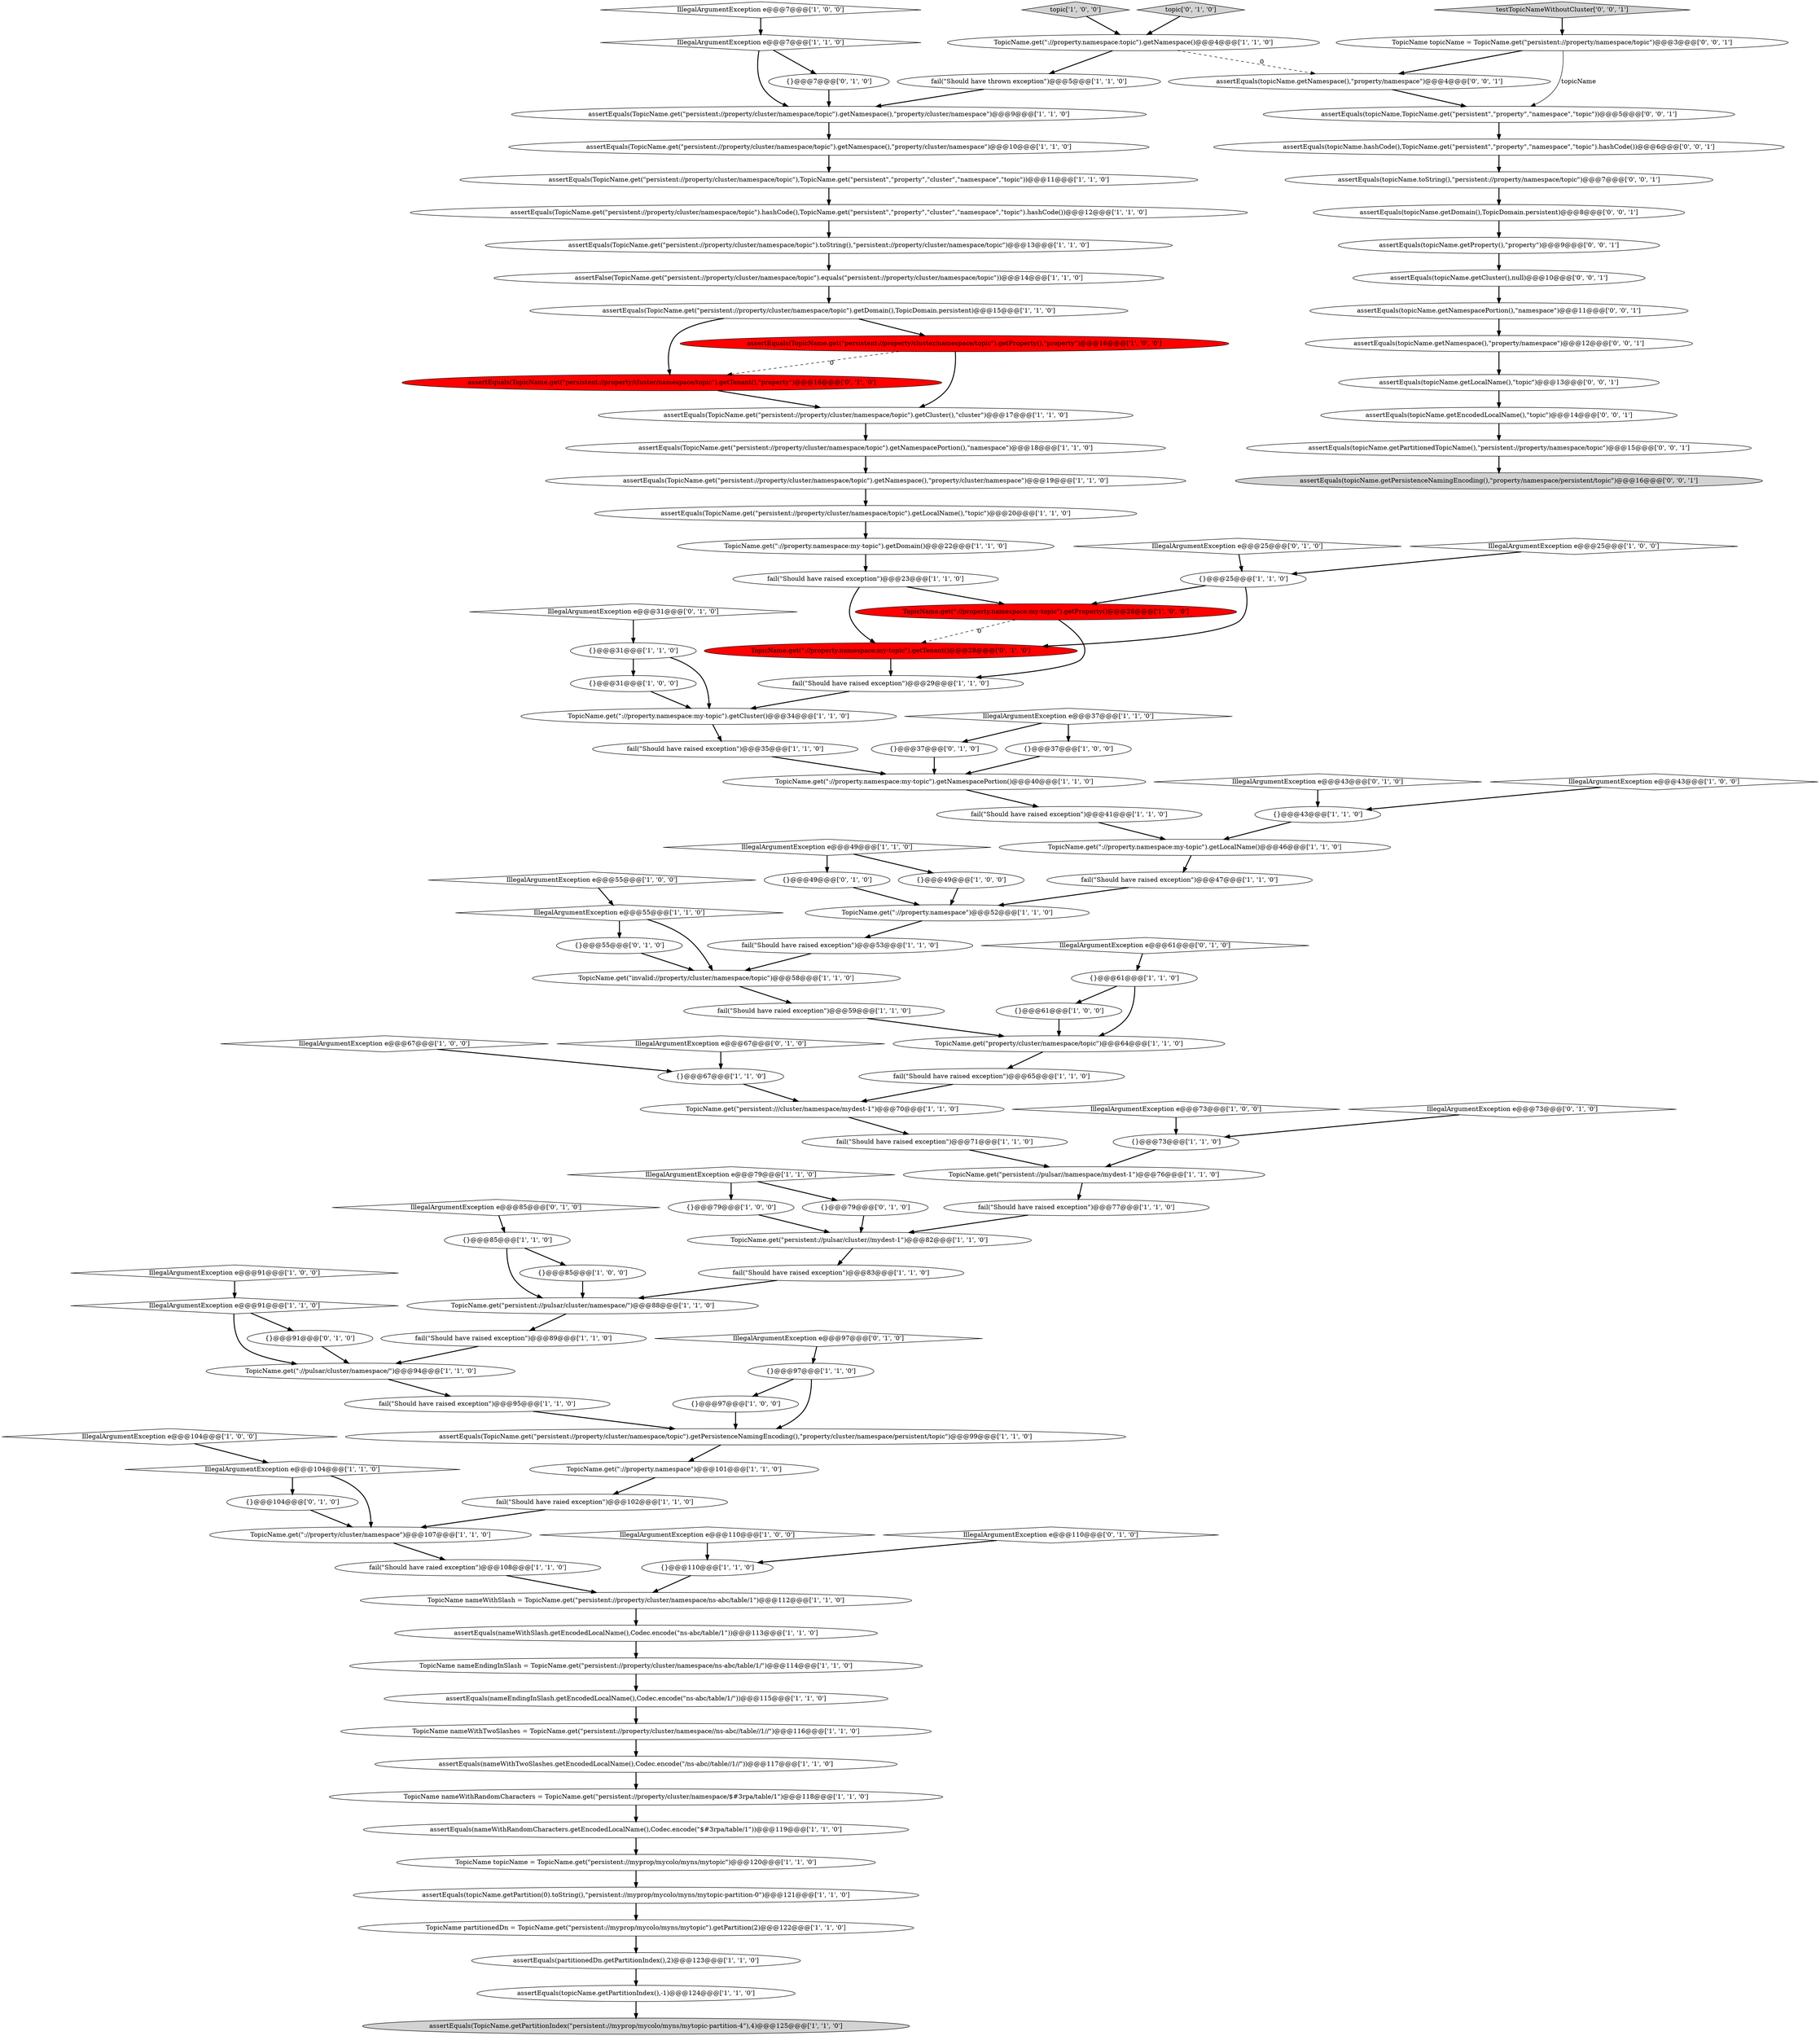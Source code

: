 digraph {
55 [style = filled, label = "TopicName nameWithTwoSlashes = TopicName.get(\"persistent://property/cluster/namespace//ns-abc//table//1//\")@@@116@@@['1', '1', '0']", fillcolor = white, shape = ellipse image = "AAA0AAABBB1BBB"];
30 [style = filled, label = "IllegalArgumentException e@@@7@@@['1', '0', '0']", fillcolor = white, shape = diamond image = "AAA0AAABBB1BBB"];
17 [style = filled, label = "{}@@@31@@@['1', '0', '0']", fillcolor = white, shape = ellipse image = "AAA0AAABBB1BBB"];
29 [style = filled, label = "IllegalArgumentException e@@@25@@@['1', '0', '0']", fillcolor = white, shape = diamond image = "AAA0AAABBB1BBB"];
103 [style = filled, label = "IllegalArgumentException e@@@85@@@['0', '1', '0']", fillcolor = white, shape = diamond image = "AAA0AAABBB2BBB"];
72 [style = filled, label = "TopicName.get(\"://property.namespace:my-topic\").getLocalName()@@@46@@@['1', '1', '0']", fillcolor = white, shape = ellipse image = "AAA0AAABBB1BBB"];
86 [style = filled, label = "IllegalArgumentException e@@@7@@@['1', '1', '0']", fillcolor = white, shape = diamond image = "AAA0AAABBB1BBB"];
102 [style = filled, label = "{}@@@49@@@['0', '1', '0']", fillcolor = white, shape = ellipse image = "AAA0AAABBB2BBB"];
19 [style = filled, label = "TopicName nameWithRandomCharacters = TopicName.get(\"persistent://property/cluster/namespace/$#3rpa/table/1\")@@@118@@@['1', '1', '0']", fillcolor = white, shape = ellipse image = "AAA0AAABBB1BBB"];
67 [style = filled, label = "TopicName.get(\"://property.namespace:my-topic\").getDomain()@@@22@@@['1', '1', '0']", fillcolor = white, shape = ellipse image = "AAA0AAABBB1BBB"];
114 [style = filled, label = "assertEquals(topicName.getPersistenceNamingEncoding(),\"property/namespace/persistent/topic\")@@@16@@@['0', '0', '1']", fillcolor = lightgray, shape = ellipse image = "AAA0AAABBB3BBB"];
7 [style = filled, label = "fail(\"Should have raised exception\")@@@89@@@['1', '1', '0']", fillcolor = white, shape = ellipse image = "AAA0AAABBB1BBB"];
96 [style = filled, label = "{}@@@104@@@['0', '1', '0']", fillcolor = white, shape = ellipse image = "AAA0AAABBB2BBB"];
70 [style = filled, label = "IllegalArgumentException e@@@55@@@['1', '1', '0']", fillcolor = white, shape = diamond image = "AAA0AAABBB1BBB"];
83 [style = filled, label = "fail(\"Should have raised exception\")@@@77@@@['1', '1', '0']", fillcolor = white, shape = ellipse image = "AAA0AAABBB1BBB"];
109 [style = filled, label = "IllegalArgumentException e@@@25@@@['0', '1', '0']", fillcolor = white, shape = diamond image = "AAA0AAABBB2BBB"];
71 [style = filled, label = "fail(\"Should have raied exception\")@@@102@@@['1', '1', '0']", fillcolor = white, shape = ellipse image = "AAA0AAABBB1BBB"];
33 [style = filled, label = "topic['1', '0', '0']", fillcolor = lightgray, shape = diamond image = "AAA0AAABBB1BBB"];
122 [style = filled, label = "assertEquals(topicName.getCluster(),null)@@@10@@@['0', '0', '1']", fillcolor = white, shape = ellipse image = "AAA0AAABBB3BBB"];
34 [style = filled, label = "assertEquals(topicName.getPartitionIndex(),-1)@@@124@@@['1', '1', '0']", fillcolor = white, shape = ellipse image = "AAA0AAABBB1BBB"];
65 [style = filled, label = "{}@@@25@@@['1', '1', '0']", fillcolor = white, shape = ellipse image = "AAA0AAABBB1BBB"];
98 [style = filled, label = "IllegalArgumentException e@@@31@@@['0', '1', '0']", fillcolor = white, shape = diamond image = "AAA0AAABBB2BBB"];
121 [style = filled, label = "assertEquals(topicName.getLocalName(),\"topic\")@@@13@@@['0', '0', '1']", fillcolor = white, shape = ellipse image = "AAA0AAABBB3BBB"];
6 [style = filled, label = "fail(\"Should have raised exception\")@@@53@@@['1', '1', '0']", fillcolor = white, shape = ellipse image = "AAA0AAABBB1BBB"];
27 [style = filled, label = "IllegalArgumentException e@@@91@@@['1', '0', '0']", fillcolor = white, shape = diamond image = "AAA0AAABBB1BBB"];
75 [style = filled, label = "assertEquals(TopicName.get(\"persistent://property/cluster/namespace/topic\").hashCode(),TopicName.get(\"persistent\",\"property\",\"cluster\",\"namespace\",\"topic\").hashCode())@@@12@@@['1', '1', '0']", fillcolor = white, shape = ellipse image = "AAA0AAABBB1BBB"];
44 [style = filled, label = "TopicName nameWithSlash = TopicName.get(\"persistent://property/cluster/namespace/ns-abc/table/1\")@@@112@@@['1', '1', '0']", fillcolor = white, shape = ellipse image = "AAA0AAABBB1BBB"];
60 [style = filled, label = "fail(\"Should have raied exception\")@@@59@@@['1', '1', '0']", fillcolor = white, shape = ellipse image = "AAA0AAABBB1BBB"];
1 [style = filled, label = "IllegalArgumentException e@@@55@@@['1', '0', '0']", fillcolor = white, shape = diamond image = "AAA0AAABBB1BBB"];
77 [style = filled, label = "assertEquals(topicName.getPartition(0).toString(),\"persistent://myprop/mycolo/myns/mytopic-partition-0\")@@@121@@@['1', '1', '0']", fillcolor = white, shape = ellipse image = "AAA0AAABBB1BBB"];
41 [style = filled, label = "IllegalArgumentException e@@@104@@@['1', '0', '0']", fillcolor = white, shape = diamond image = "AAA0AAABBB1BBB"];
42 [style = filled, label = "fail(\"Should have raised exception\")@@@95@@@['1', '1', '0']", fillcolor = white, shape = ellipse image = "AAA0AAABBB1BBB"];
52 [style = filled, label = "assertEquals(TopicName.get(\"persistent://property/cluster/namespace/topic\").toString(),\"persistent://property/cluster/namespace/topic\")@@@13@@@['1', '1', '0']", fillcolor = white, shape = ellipse image = "AAA0AAABBB1BBB"];
2 [style = filled, label = "{}@@@85@@@['1', '0', '0']", fillcolor = white, shape = ellipse image = "AAA0AAABBB1BBB"];
95 [style = filled, label = "{}@@@91@@@['0', '1', '0']", fillcolor = white, shape = ellipse image = "AAA0AAABBB2BBB"];
11 [style = filled, label = "{}@@@49@@@['1', '0', '0']", fillcolor = white, shape = ellipse image = "AAA0AAABBB1BBB"];
59 [style = filled, label = "IllegalArgumentException e@@@49@@@['1', '1', '0']", fillcolor = white, shape = diamond image = "AAA0AAABBB1BBB"];
56 [style = filled, label = "fail(\"Should have raied exception\")@@@108@@@['1', '1', '0']", fillcolor = white, shape = ellipse image = "AAA0AAABBB1BBB"];
22 [style = filled, label = "TopicName nameEndingInSlash = TopicName.get(\"persistent://property/cluster/namespace/ns-abc/table/1/\")@@@114@@@['1', '1', '0']", fillcolor = white, shape = ellipse image = "AAA0AAABBB1BBB"];
89 [style = filled, label = "fail(\"Should have raised exception\")@@@35@@@['1', '1', '0']", fillcolor = white, shape = ellipse image = "AAA0AAABBB1BBB"];
99 [style = filled, label = "assertEquals(TopicName.get(\"persistent://property/cluster/namespace/topic\").getTenant(),\"property\")@@@16@@@['0', '1', '0']", fillcolor = red, shape = ellipse image = "AAA1AAABBB2BBB"];
32 [style = filled, label = "IllegalArgumentException e@@@43@@@['1', '0', '0']", fillcolor = white, shape = diamond image = "AAA0AAABBB1BBB"];
117 [style = filled, label = "assertEquals(topicName,TopicName.get(\"persistent\",\"property\",\"namespace\",\"topic\"))@@@5@@@['0', '0', '1']", fillcolor = white, shape = ellipse image = "AAA0AAABBB3BBB"];
116 [style = filled, label = "assertEquals(topicName.getNamespace(),\"property/namespace\")@@@4@@@['0', '0', '1']", fillcolor = white, shape = ellipse image = "AAA0AAABBB3BBB"];
51 [style = filled, label = "fail(\"Should have raised exception\")@@@29@@@['1', '1', '0']", fillcolor = white, shape = ellipse image = "AAA0AAABBB1BBB"];
124 [style = filled, label = "assertEquals(topicName.getEncodedLocalName(),\"topic\")@@@14@@@['0', '0', '1']", fillcolor = white, shape = ellipse image = "AAA0AAABBB3BBB"];
79 [style = filled, label = "TopicName.get(\"://property.namespace:my-topic\").getCluster()@@@34@@@['1', '1', '0']", fillcolor = white, shape = ellipse image = "AAA0AAABBB1BBB"];
87 [style = filled, label = "IllegalArgumentException e@@@37@@@['1', '1', '0']", fillcolor = white, shape = diamond image = "AAA0AAABBB1BBB"];
9 [style = filled, label = "fail(\"Should have raised exception\")@@@83@@@['1', '1', '0']", fillcolor = white, shape = ellipse image = "AAA0AAABBB1BBB"];
94 [style = filled, label = "{}@@@79@@@['0', '1', '0']", fillcolor = white, shape = ellipse image = "AAA0AAABBB2BBB"];
23 [style = filled, label = "TopicName.get(\"persistent://pulsar//namespace/mydest-1\")@@@76@@@['1', '1', '0']", fillcolor = white, shape = ellipse image = "AAA0AAABBB1BBB"];
49 [style = filled, label = "assertEquals(TopicName.get(\"persistent://property/cluster/namespace/topic\").getNamespace(),\"property/cluster/namespace\")@@@19@@@['1', '1', '0']", fillcolor = white, shape = ellipse image = "AAA0AAABBB1BBB"];
119 [style = filled, label = "assertEquals(topicName.getDomain(),TopicDomain.persistent)@@@8@@@['0', '0', '1']", fillcolor = white, shape = ellipse image = "AAA0AAABBB3BBB"];
82 [style = filled, label = "IllegalArgumentException e@@@79@@@['1', '1', '0']", fillcolor = white, shape = diamond image = "AAA0AAABBB1BBB"];
110 [style = filled, label = "IllegalArgumentException e@@@73@@@['0', '1', '0']", fillcolor = white, shape = diamond image = "AAA0AAABBB2BBB"];
112 [style = filled, label = "assertEquals(topicName.getProperty(),\"property\")@@@9@@@['0', '0', '1']", fillcolor = white, shape = ellipse image = "AAA0AAABBB3BBB"];
25 [style = filled, label = "assertEquals(TopicName.getPartitionIndex(\"persistent://myprop/mycolo/myns/mytopic-partition-4\"),4)@@@125@@@['1', '1', '0']", fillcolor = lightgray, shape = ellipse image = "AAA0AAABBB1BBB"];
10 [style = filled, label = "{}@@@85@@@['1', '1', '0']", fillcolor = white, shape = ellipse image = "AAA0AAABBB1BBB"];
57 [style = filled, label = "{}@@@97@@@['1', '1', '0']", fillcolor = white, shape = ellipse image = "AAA0AAABBB1BBB"];
37 [style = filled, label = "TopicName.get(\"://property.namespace:topic\").getNamespace()@@@4@@@['1', '1', '0']", fillcolor = white, shape = ellipse image = "AAA0AAABBB1BBB"];
69 [style = filled, label = "assertEquals(TopicName.get(\"persistent://property/cluster/namespace/topic\").getCluster(),\"cluster\")@@@17@@@['1', '1', '0']", fillcolor = white, shape = ellipse image = "AAA0AAABBB1BBB"];
84 [style = filled, label = "TopicName.get(\"://property/cluster/namespace\")@@@107@@@['1', '1', '0']", fillcolor = white, shape = ellipse image = "AAA0AAABBB1BBB"];
111 [style = filled, label = "testTopicNameWithoutCluster['0', '0', '1']", fillcolor = lightgray, shape = diamond image = "AAA0AAABBB3BBB"];
14 [style = filled, label = "{}@@@61@@@['1', '1', '0']", fillcolor = white, shape = ellipse image = "AAA0AAABBB1BBB"];
45 [style = filled, label = "TopicName.get(\"://pulsar/cluster/namespace/\")@@@94@@@['1', '1', '0']", fillcolor = white, shape = ellipse image = "AAA0AAABBB1BBB"];
92 [style = filled, label = "IllegalArgumentException e@@@67@@@['0', '1', '0']", fillcolor = white, shape = diamond image = "AAA0AAABBB2BBB"];
100 [style = filled, label = "{}@@@7@@@['0', '1', '0']", fillcolor = white, shape = ellipse image = "AAA0AAABBB2BBB"];
43 [style = filled, label = "assertEquals(TopicName.get(\"persistent://property/cluster/namespace/topic\").getPersistenceNamingEncoding(),\"property/cluster/namespace/persistent/topic\")@@@99@@@['1', '1', '0']", fillcolor = white, shape = ellipse image = "AAA0AAABBB1BBB"];
68 [style = filled, label = "IllegalArgumentException e@@@104@@@['1', '1', '0']", fillcolor = white, shape = diamond image = "AAA0AAABBB1BBB"];
62 [style = filled, label = "fail(\"Should have raised exception\")@@@71@@@['1', '1', '0']", fillcolor = white, shape = ellipse image = "AAA0AAABBB1BBB"];
47 [style = filled, label = "{}@@@79@@@['1', '0', '0']", fillcolor = white, shape = ellipse image = "AAA0AAABBB1BBB"];
0 [style = filled, label = "assertEquals(partitionedDn.getPartitionIndex(),2)@@@123@@@['1', '1', '0']", fillcolor = white, shape = ellipse image = "AAA0AAABBB1BBB"];
104 [style = filled, label = "TopicName.get(\"://property.namespace:my-topic\").getTenant()@@@28@@@['0', '1', '0']", fillcolor = red, shape = ellipse image = "AAA1AAABBB2BBB"];
58 [style = filled, label = "{}@@@67@@@['1', '1', '0']", fillcolor = white, shape = ellipse image = "AAA0AAABBB1BBB"];
81 [style = filled, label = "TopicName.get(\"://property.namespace:my-topic\").getNamespacePortion()@@@40@@@['1', '1', '0']", fillcolor = white, shape = ellipse image = "AAA0AAABBB1BBB"];
107 [style = filled, label = "{}@@@55@@@['0', '1', '0']", fillcolor = white, shape = ellipse image = "AAA0AAABBB2BBB"];
101 [style = filled, label = "IllegalArgumentException e@@@43@@@['0', '1', '0']", fillcolor = white, shape = diamond image = "AAA0AAABBB2BBB"];
20 [style = filled, label = "assertEquals(TopicName.get(\"persistent://property/cluster/namespace/topic\").getNamespacePortion(),\"namespace\")@@@18@@@['1', '1', '0']", fillcolor = white, shape = ellipse image = "AAA0AAABBB1BBB"];
26 [style = filled, label = "assertEquals(TopicName.get(\"persistent://property/cluster/namespace/topic\"),TopicName.get(\"persistent\",\"property\",\"cluster\",\"namespace\",\"topic\"))@@@11@@@['1', '1', '0']", fillcolor = white, shape = ellipse image = "AAA0AAABBB1BBB"];
66 [style = filled, label = "fail(\"Should have raised exception\")@@@41@@@['1', '1', '0']", fillcolor = white, shape = ellipse image = "AAA0AAABBB1BBB"];
123 [style = filled, label = "TopicName topicName = TopicName.get(\"persistent://property/namespace/topic\")@@@3@@@['0', '0', '1']", fillcolor = white, shape = ellipse image = "AAA0AAABBB3BBB"];
16 [style = filled, label = "TopicName topicName = TopicName.get(\"persistent://myprop/mycolo/myns/mytopic\")@@@120@@@['1', '1', '0']", fillcolor = white, shape = ellipse image = "AAA0AAABBB1BBB"];
63 [style = filled, label = "{}@@@73@@@['1', '1', '0']", fillcolor = white, shape = ellipse image = "AAA0AAABBB1BBB"];
80 [style = filled, label = "IllegalArgumentException e@@@91@@@['1', '1', '0']", fillcolor = white, shape = diamond image = "AAA0AAABBB1BBB"];
40 [style = filled, label = "{}@@@97@@@['1', '0', '0']", fillcolor = white, shape = ellipse image = "AAA0AAABBB1BBB"];
125 [style = filled, label = "assertEquals(topicName.getNamespace(),\"property/namespace\")@@@12@@@['0', '0', '1']", fillcolor = white, shape = ellipse image = "AAA0AAABBB3BBB"];
4 [style = filled, label = "TopicName.get(\"://property.namespace:my-topic\").getProperty()@@@28@@@['1', '0', '0']", fillcolor = red, shape = ellipse image = "AAA1AAABBB1BBB"];
85 [style = filled, label = "assertEquals(nameWithSlash.getEncodedLocalName(),Codec.encode(\"ns-abc/table/1\"))@@@113@@@['1', '1', '0']", fillcolor = white, shape = ellipse image = "AAA0AAABBB1BBB"];
39 [style = filled, label = "{}@@@31@@@['1', '1', '0']", fillcolor = white, shape = ellipse image = "AAA0AAABBB1BBB"];
73 [style = filled, label = "TopicName.get(\"persistent:///cluster/namespace/mydest-1\")@@@70@@@['1', '1', '0']", fillcolor = white, shape = ellipse image = "AAA0AAABBB1BBB"];
38 [style = filled, label = "fail(\"Should have raised exception\")@@@47@@@['1', '1', '0']", fillcolor = white, shape = ellipse image = "AAA0AAABBB1BBB"];
35 [style = filled, label = "TopicName.get(\"property/cluster/namespace/topic\")@@@64@@@['1', '1', '0']", fillcolor = white, shape = ellipse image = "AAA0AAABBB1BBB"];
24 [style = filled, label = "assertEquals(TopicName.get(\"persistent://property/cluster/namespace/topic\").getLocalName(),\"topic\")@@@20@@@['1', '1', '0']", fillcolor = white, shape = ellipse image = "AAA0AAABBB1BBB"];
46 [style = filled, label = "assertEquals(nameEndingInSlash.getEncodedLocalName(),Codec.encode(\"ns-abc/table/1/\"))@@@115@@@['1', '1', '0']", fillcolor = white, shape = ellipse image = "AAA0AAABBB1BBB"];
106 [style = filled, label = "IllegalArgumentException e@@@61@@@['0', '1', '0']", fillcolor = white, shape = diamond image = "AAA0AAABBB2BBB"];
64 [style = filled, label = "TopicName.get(\"invalid://property/cluster/namespace/topic\")@@@58@@@['1', '1', '0']", fillcolor = white, shape = ellipse image = "AAA0AAABBB1BBB"];
13 [style = filled, label = "assertEquals(nameWithTwoSlashes.getEncodedLocalName(),Codec.encode(\"/ns-abc//table//1//\"))@@@117@@@['1', '1', '0']", fillcolor = white, shape = ellipse image = "AAA0AAABBB1BBB"];
28 [style = filled, label = "{}@@@37@@@['1', '0', '0']", fillcolor = white, shape = ellipse image = "AAA0AAABBB1BBB"];
15 [style = filled, label = "TopicName.get(\"persistent://pulsar/cluster//mydest-1\")@@@82@@@['1', '1', '0']", fillcolor = white, shape = ellipse image = "AAA0AAABBB1BBB"];
78 [style = filled, label = "assertFalse(TopicName.get(\"persistent://property/cluster/namespace/topic\").equals(\"persistent://property/cluster/namespace/topic\"))@@@14@@@['1', '1', '0']", fillcolor = white, shape = ellipse image = "AAA0AAABBB1BBB"];
8 [style = filled, label = "IllegalArgumentException e@@@67@@@['1', '0', '0']", fillcolor = white, shape = diamond image = "AAA0AAABBB1BBB"];
91 [style = filled, label = "TopicName partitionedDn = TopicName.get(\"persistent://myprop/mycolo/myns/mytopic\").getPartition(2)@@@122@@@['1', '1', '0']", fillcolor = white, shape = ellipse image = "AAA0AAABBB1BBB"];
54 [style = filled, label = "TopicName.get(\"://property.namespace\")@@@101@@@['1', '1', '0']", fillcolor = white, shape = ellipse image = "AAA0AAABBB1BBB"];
5 [style = filled, label = "{}@@@61@@@['1', '0', '0']", fillcolor = white, shape = ellipse image = "AAA0AAABBB1BBB"];
21 [style = filled, label = "TopicName.get(\"://property.namespace\")@@@52@@@['1', '1', '0']", fillcolor = white, shape = ellipse image = "AAA0AAABBB1BBB"];
90 [style = filled, label = "{}@@@110@@@['1', '1', '0']", fillcolor = white, shape = ellipse image = "AAA0AAABBB1BBB"];
53 [style = filled, label = "{}@@@43@@@['1', '1', '0']", fillcolor = white, shape = ellipse image = "AAA0AAABBB1BBB"];
97 [style = filled, label = "topic['0', '1', '0']", fillcolor = lightgray, shape = diamond image = "AAA0AAABBB2BBB"];
113 [style = filled, label = "assertEquals(topicName.getPartitionedTopicName(),\"persistent://property/namespace/topic\")@@@15@@@['0', '0', '1']", fillcolor = white, shape = ellipse image = "AAA0AAABBB3BBB"];
76 [style = filled, label = "fail(\"Should have raised exception\")@@@65@@@['1', '1', '0']", fillcolor = white, shape = ellipse image = "AAA0AAABBB1BBB"];
3 [style = filled, label = "assertEquals(TopicName.get(\"persistent://property/cluster/namespace/topic\").getNamespace(),\"property/cluster/namespace\")@@@9@@@['1', '1', '0']", fillcolor = white, shape = ellipse image = "AAA0AAABBB1BBB"];
120 [style = filled, label = "assertEquals(topicName.toString(),\"persistent://property/namespace/topic\")@@@7@@@['0', '0', '1']", fillcolor = white, shape = ellipse image = "AAA0AAABBB3BBB"];
105 [style = filled, label = "{}@@@37@@@['0', '1', '0']", fillcolor = white, shape = ellipse image = "AAA0AAABBB2BBB"];
108 [style = filled, label = "IllegalArgumentException e@@@97@@@['0', '1', '0']", fillcolor = white, shape = diamond image = "AAA0AAABBB2BBB"];
50 [style = filled, label = "fail(\"Should have raised exception\")@@@23@@@['1', '1', '0']", fillcolor = white, shape = ellipse image = "AAA0AAABBB1BBB"];
93 [style = filled, label = "IllegalArgumentException e@@@110@@@['0', '1', '0']", fillcolor = white, shape = diamond image = "AAA0AAABBB2BBB"];
12 [style = filled, label = "TopicName.get(\"persistent://pulsar/cluster/namespace/\")@@@88@@@['1', '1', '0']", fillcolor = white, shape = ellipse image = "AAA0AAABBB1BBB"];
36 [style = filled, label = "assertEquals(nameWithRandomCharacters.getEncodedLocalName(),Codec.encode(\"$#3rpa/table/1\"))@@@119@@@['1', '1', '0']", fillcolor = white, shape = ellipse image = "AAA0AAABBB1BBB"];
31 [style = filled, label = "assertEquals(TopicName.get(\"persistent://property/cluster/namespace/topic\").getDomain(),TopicDomain.persistent)@@@15@@@['1', '1', '0']", fillcolor = white, shape = ellipse image = "AAA0AAABBB1BBB"];
115 [style = filled, label = "assertEquals(topicName.hashCode(),TopicName.get(\"persistent\",\"property\",\"namespace\",\"topic\").hashCode())@@@6@@@['0', '0', '1']", fillcolor = white, shape = ellipse image = "AAA0AAABBB3BBB"];
74 [style = filled, label = "fail(\"Should have thrown exception\")@@@5@@@['1', '1', '0']", fillcolor = white, shape = ellipse image = "AAA0AAABBB1BBB"];
88 [style = filled, label = "assertEquals(TopicName.get(\"persistent://property/cluster/namespace/topic\").getNamespace(),\"property/cluster/namespace\")@@@10@@@['1', '1', '0']", fillcolor = white, shape = ellipse image = "AAA0AAABBB1BBB"];
118 [style = filled, label = "assertEquals(topicName.getNamespacePortion(),\"namespace\")@@@11@@@['0', '0', '1']", fillcolor = white, shape = ellipse image = "AAA0AAABBB3BBB"];
61 [style = filled, label = "assertEquals(TopicName.get(\"persistent://property/cluster/namespace/topic\").getProperty(),\"property\")@@@16@@@['1', '0', '0']", fillcolor = red, shape = ellipse image = "AAA1AAABBB1BBB"];
18 [style = filled, label = "IllegalArgumentException e@@@110@@@['1', '0', '0']", fillcolor = white, shape = diamond image = "AAA0AAABBB1BBB"];
48 [style = filled, label = "IllegalArgumentException e@@@73@@@['1', '0', '0']", fillcolor = white, shape = diamond image = "AAA0AAABBB1BBB"];
32->53 [style = bold, label=""];
68->96 [style = bold, label=""];
44->85 [style = bold, label=""];
70->64 [style = bold, label=""];
14->35 [style = bold, label=""];
73->62 [style = bold, label=""];
92->58 [style = bold, label=""];
31->61 [style = bold, label=""];
28->81 [style = bold, label=""];
117->115 [style = bold, label=""];
78->31 [style = bold, label=""];
120->119 [style = bold, label=""];
77->91 [style = bold, label=""];
105->81 [style = bold, label=""];
55->13 [style = bold, label=""];
19->36 [style = bold, label=""];
24->67 [style = bold, label=""];
58->73 [style = bold, label=""];
12->7 [style = bold, label=""];
50->104 [style = bold, label=""];
115->120 [style = bold, label=""];
108->57 [style = bold, label=""];
49->24 [style = bold, label=""];
76->73 [style = bold, label=""];
81->66 [style = bold, label=""];
6->64 [style = bold, label=""];
1->70 [style = bold, label=""];
119->112 [style = bold, label=""];
10->12 [style = bold, label=""];
79->89 [style = bold, label=""];
3->88 [style = bold, label=""];
45->42 [style = bold, label=""];
75->52 [style = bold, label=""];
98->39 [style = bold, label=""];
37->116 [style = dashed, label="0"];
70->107 [style = bold, label=""];
62->23 [style = bold, label=""];
82->94 [style = bold, label=""];
54->71 [style = bold, label=""];
64->60 [style = bold, label=""];
111->123 [style = bold, label=""];
97->37 [style = bold, label=""];
86->3 [style = bold, label=""];
52->78 [style = bold, label=""];
22->46 [style = bold, label=""];
94->15 [style = bold, label=""];
93->90 [style = bold, label=""];
57->40 [style = bold, label=""];
91->0 [style = bold, label=""];
82->47 [style = bold, label=""];
122->118 [style = bold, label=""];
72->38 [style = bold, label=""];
84->56 [style = bold, label=""];
51->79 [style = bold, label=""];
83->15 [style = bold, label=""];
106->14 [style = bold, label=""];
65->104 [style = bold, label=""];
69->20 [style = bold, label=""];
23->83 [style = bold, label=""];
18->90 [style = bold, label=""];
37->74 [style = bold, label=""];
0->34 [style = bold, label=""];
113->114 [style = bold, label=""];
59->11 [style = bold, label=""];
89->81 [style = bold, label=""];
86->100 [style = bold, label=""];
15->9 [style = bold, label=""];
68->84 [style = bold, label=""];
71->84 [style = bold, label=""];
74->3 [style = bold, label=""];
123->117 [style = solid, label="topicName"];
121->124 [style = bold, label=""];
36->16 [style = bold, label=""];
39->79 [style = bold, label=""];
95->45 [style = bold, label=""];
10->2 [style = bold, label=""];
124->113 [style = bold, label=""];
101->53 [style = bold, label=""];
99->69 [style = bold, label=""];
118->125 [style = bold, label=""];
80->95 [style = bold, label=""];
109->65 [style = bold, label=""];
110->63 [style = bold, label=""];
11->21 [style = bold, label=""];
41->68 [style = bold, label=""];
61->69 [style = bold, label=""];
104->51 [style = bold, label=""];
50->4 [style = bold, label=""];
26->75 [style = bold, label=""];
87->105 [style = bold, label=""];
29->65 [style = bold, label=""];
102->21 [style = bold, label=""];
16->77 [style = bold, label=""];
13->19 [style = bold, label=""];
59->102 [style = bold, label=""];
35->76 [style = bold, label=""];
39->17 [style = bold, label=""];
61->99 [style = dashed, label="0"];
85->22 [style = bold, label=""];
53->72 [style = bold, label=""];
88->26 [style = bold, label=""];
20->49 [style = bold, label=""];
57->43 [style = bold, label=""];
9->12 [style = bold, label=""];
40->43 [style = bold, label=""];
33->37 [style = bold, label=""];
4->51 [style = bold, label=""];
31->99 [style = bold, label=""];
43->54 [style = bold, label=""];
30->86 [style = bold, label=""];
5->35 [style = bold, label=""];
14->5 [style = bold, label=""];
46->55 [style = bold, label=""];
34->25 [style = bold, label=""];
47->15 [style = bold, label=""];
42->43 [style = bold, label=""];
103->10 [style = bold, label=""];
4->104 [style = dashed, label="0"];
21->6 [style = bold, label=""];
8->58 [style = bold, label=""];
65->4 [style = bold, label=""];
116->117 [style = bold, label=""];
112->122 [style = bold, label=""];
107->64 [style = bold, label=""];
2->12 [style = bold, label=""];
7->45 [style = bold, label=""];
60->35 [style = bold, label=""];
67->50 [style = bold, label=""];
100->3 [style = bold, label=""];
96->84 [style = bold, label=""];
90->44 [style = bold, label=""];
87->28 [style = bold, label=""];
66->72 [style = bold, label=""];
48->63 [style = bold, label=""];
38->21 [style = bold, label=""];
63->23 [style = bold, label=""];
123->116 [style = bold, label=""];
80->45 [style = bold, label=""];
17->79 [style = bold, label=""];
56->44 [style = bold, label=""];
27->80 [style = bold, label=""];
125->121 [style = bold, label=""];
}
